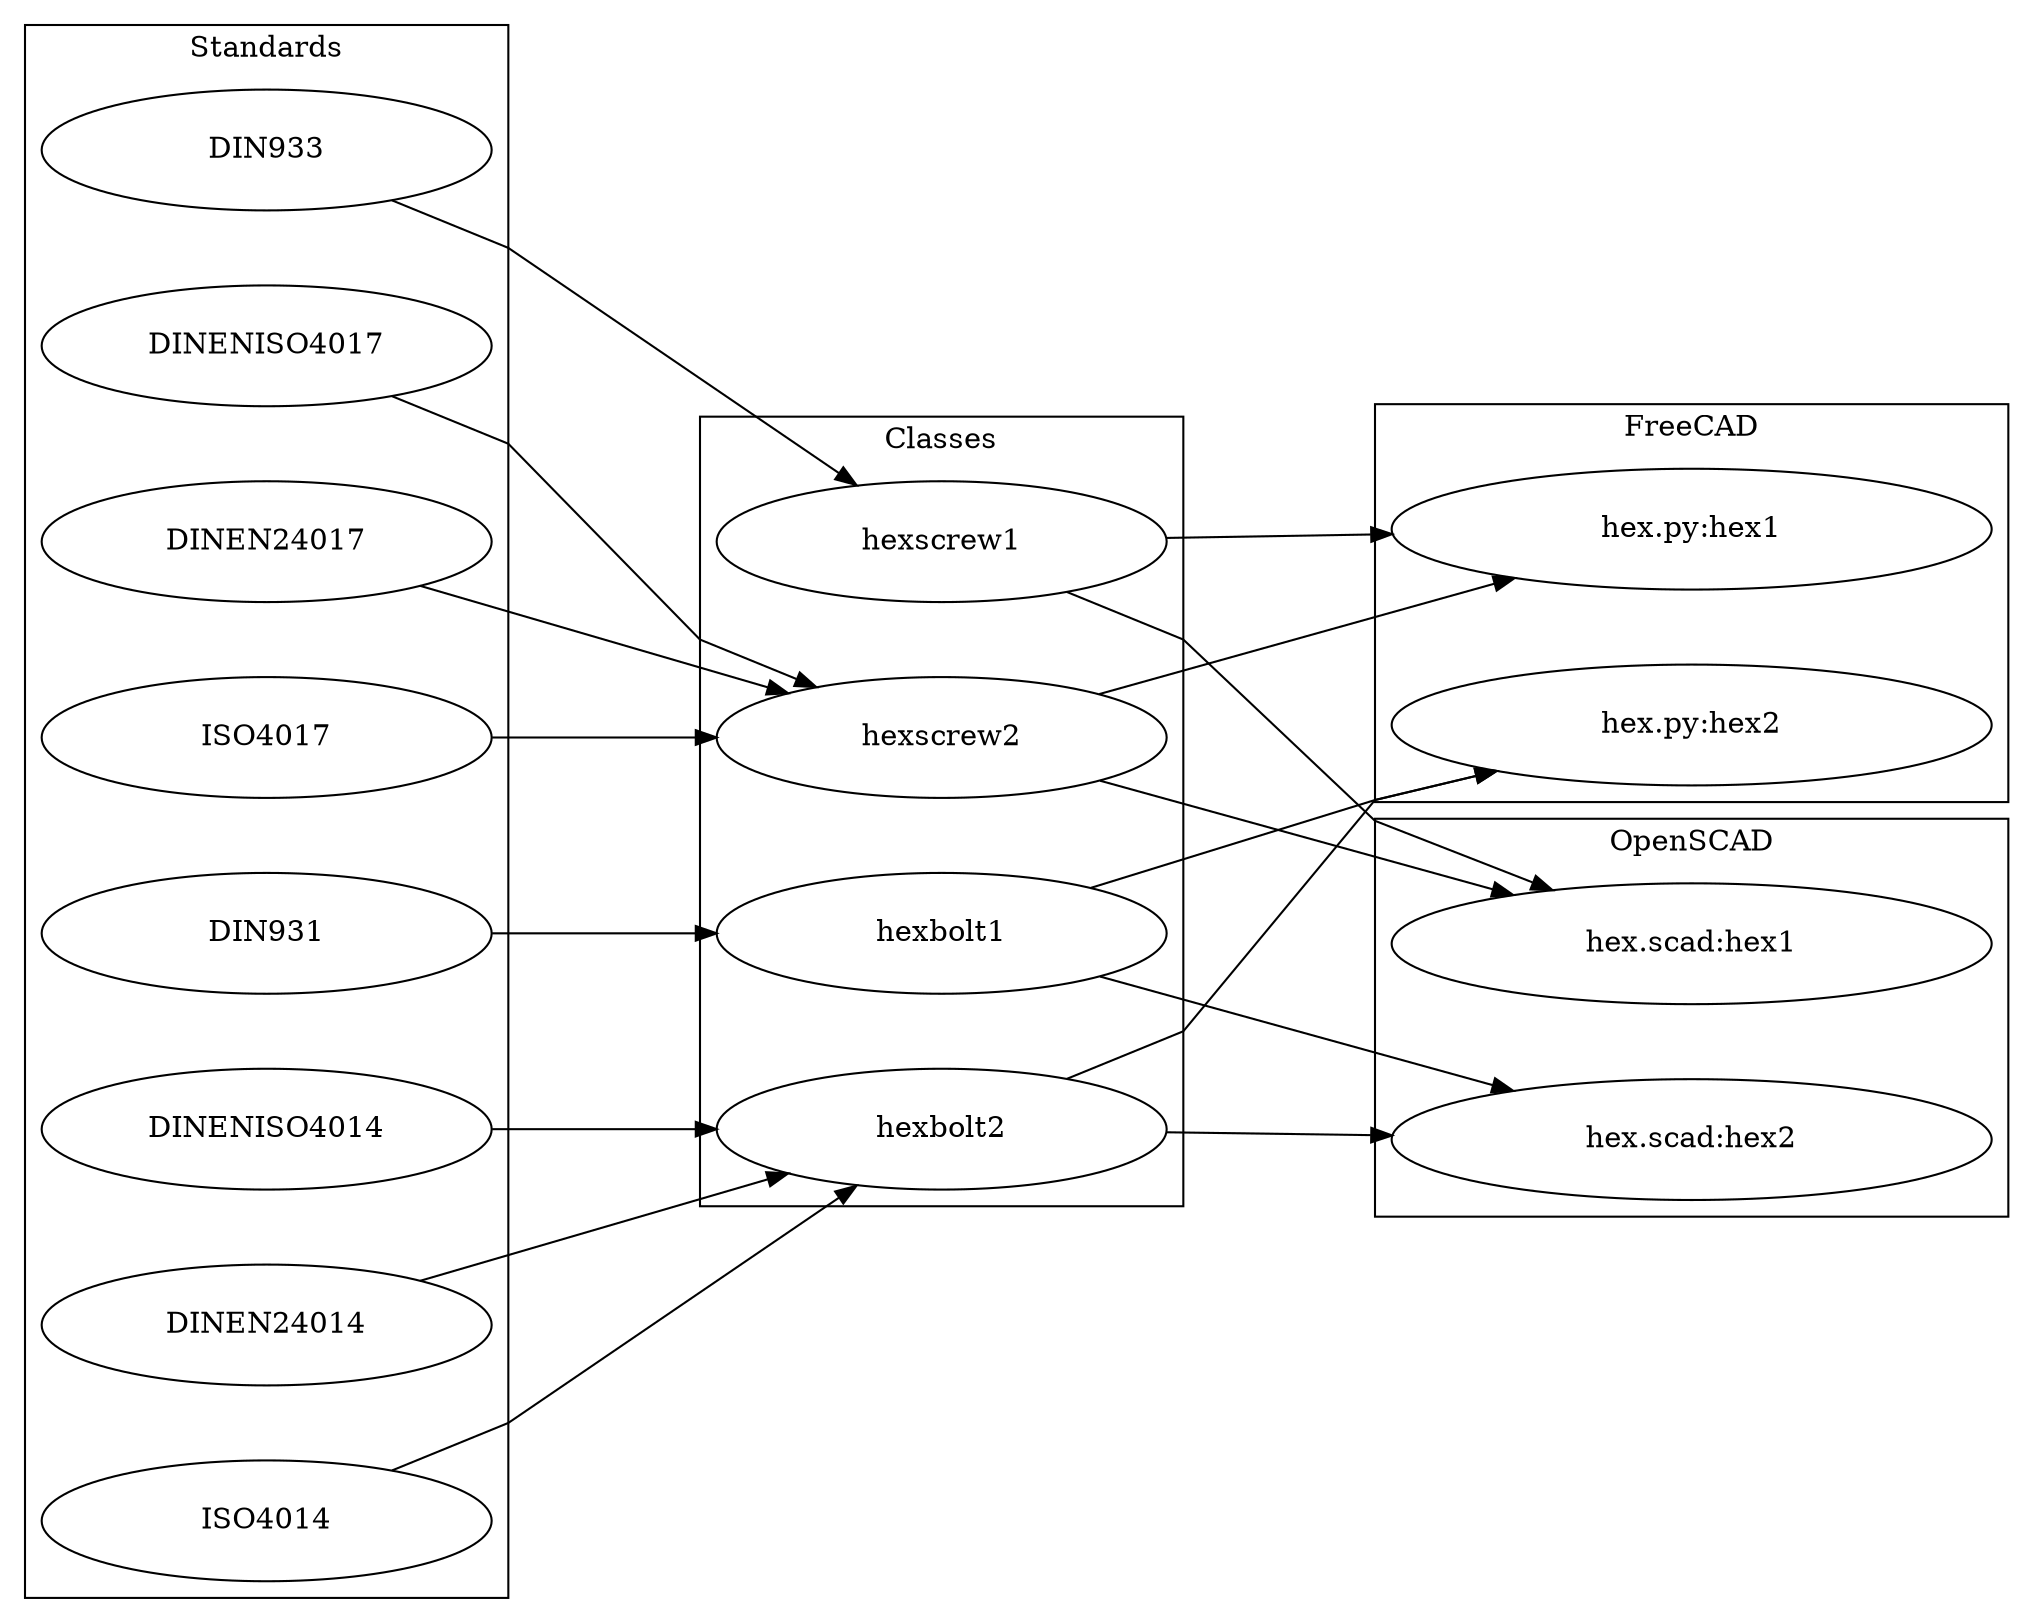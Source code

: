 digraph G {rankdir=LR; nodesep=0.5; ranksep=1.5;splines=polyline;
subgraph cluster_cl {
label="Classes";
"hexscrew1" [width=3, height=0.8, fixedsize=true];
"hexscrew2" [width=3, height=0.8, fixedsize=true];
"hexbolt1" [width=3, height=0.8, fixedsize=true];
"hexbolt2" [width=3, height=0.8, fixedsize=true];
}
subgraph cluster_std {
label="Standards";
"DIN933" [width=3, height=0.8, fixedsize=true];
"ISO4017" [width=3, height=0.8, fixedsize=true];
"DINENISO4017" [width=3, height=0.8, fixedsize=true];
"DINEN24017" [width=3, height=0.8, fixedsize=true];
"DIN931" [width=3, height=0.8, fixedsize=true];
"ISO4014" [width=3, height=0.8, fixedsize=true];
"DINENISO4014" [width=3, height=0.8, fixedsize=true];
"DINEN24014" [width=3, height=0.8, fixedsize=true];
}
subgraph cluster_fcd {
label="FreeCAD";
"hex.py:hex1" [width=4, height=0.8, fixedsize=true];
"hex.py:hex1" [width=4, height=0.8, fixedsize=true];
"hex.py:hex2" [width=4, height=0.8, fixedsize=true];
"hex.py:hex2" [width=4, height=0.8, fixedsize=true];
}
subgraph cluster_ocd {
label="OpenSCAD";
"hex.scad:hex1" [width=4, height=0.8, fixedsize=true];
"hex.scad:hex1" [width=4, height=0.8, fixedsize=true];
"hex.scad:hex2" [width=4, height=0.8, fixedsize=true];
"hex.scad:hex2" [width=4, height=0.8, fixedsize=true];
}
"hexscrew1" -> "hex.py:hex1";
"hexscrew1" -> "hex.scad:hex1";
"DIN933" -> "hexscrew1";
"hexscrew2" -> "hex.py:hex1";
"hexscrew2" -> "hex.scad:hex1";
"ISO4017" -> "hexscrew2";
"DINENISO4017" -> "hexscrew2";
"DINEN24017" -> "hexscrew2";
"hexbolt1" -> "hex.py:hex2";
"hexbolt1" -> "hex.scad:hex2";
"DIN931" -> "hexbolt1";
"hexbolt2" -> "hex.py:hex2";
"hexbolt2" -> "hex.scad:hex2";
"ISO4014" -> "hexbolt2";
"DINENISO4014" -> "hexbolt2";
"DINEN24014" -> "hexbolt2";}
